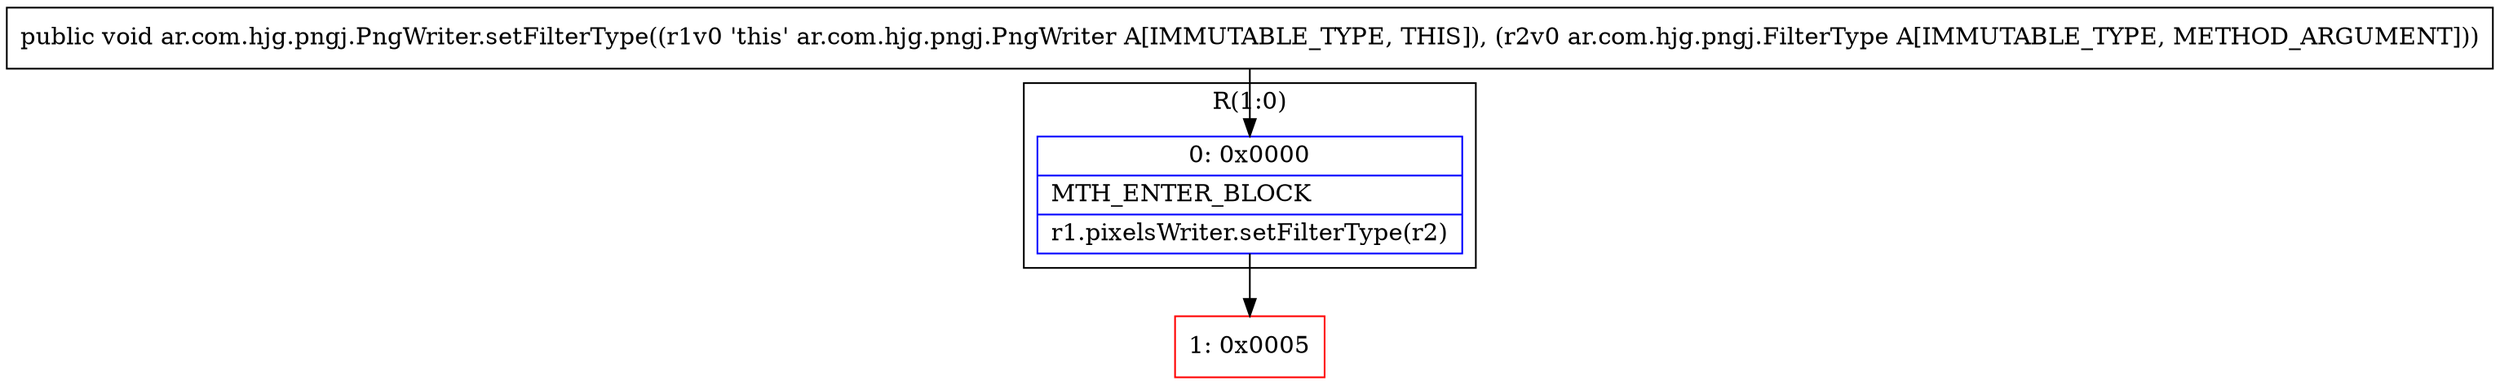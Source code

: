 digraph "CFG forar.com.hjg.pngj.PngWriter.setFilterType(Lar\/com\/hjg\/pngj\/FilterType;)V" {
subgraph cluster_Region_249026621 {
label = "R(1:0)";
node [shape=record,color=blue];
Node_0 [shape=record,label="{0\:\ 0x0000|MTH_ENTER_BLOCK\l|r1.pixelsWriter.setFilterType(r2)\l}"];
}
Node_1 [shape=record,color=red,label="{1\:\ 0x0005}"];
MethodNode[shape=record,label="{public void ar.com.hjg.pngj.PngWriter.setFilterType((r1v0 'this' ar.com.hjg.pngj.PngWriter A[IMMUTABLE_TYPE, THIS]), (r2v0 ar.com.hjg.pngj.FilterType A[IMMUTABLE_TYPE, METHOD_ARGUMENT])) }"];
MethodNode -> Node_0;
Node_0 -> Node_1;
}

